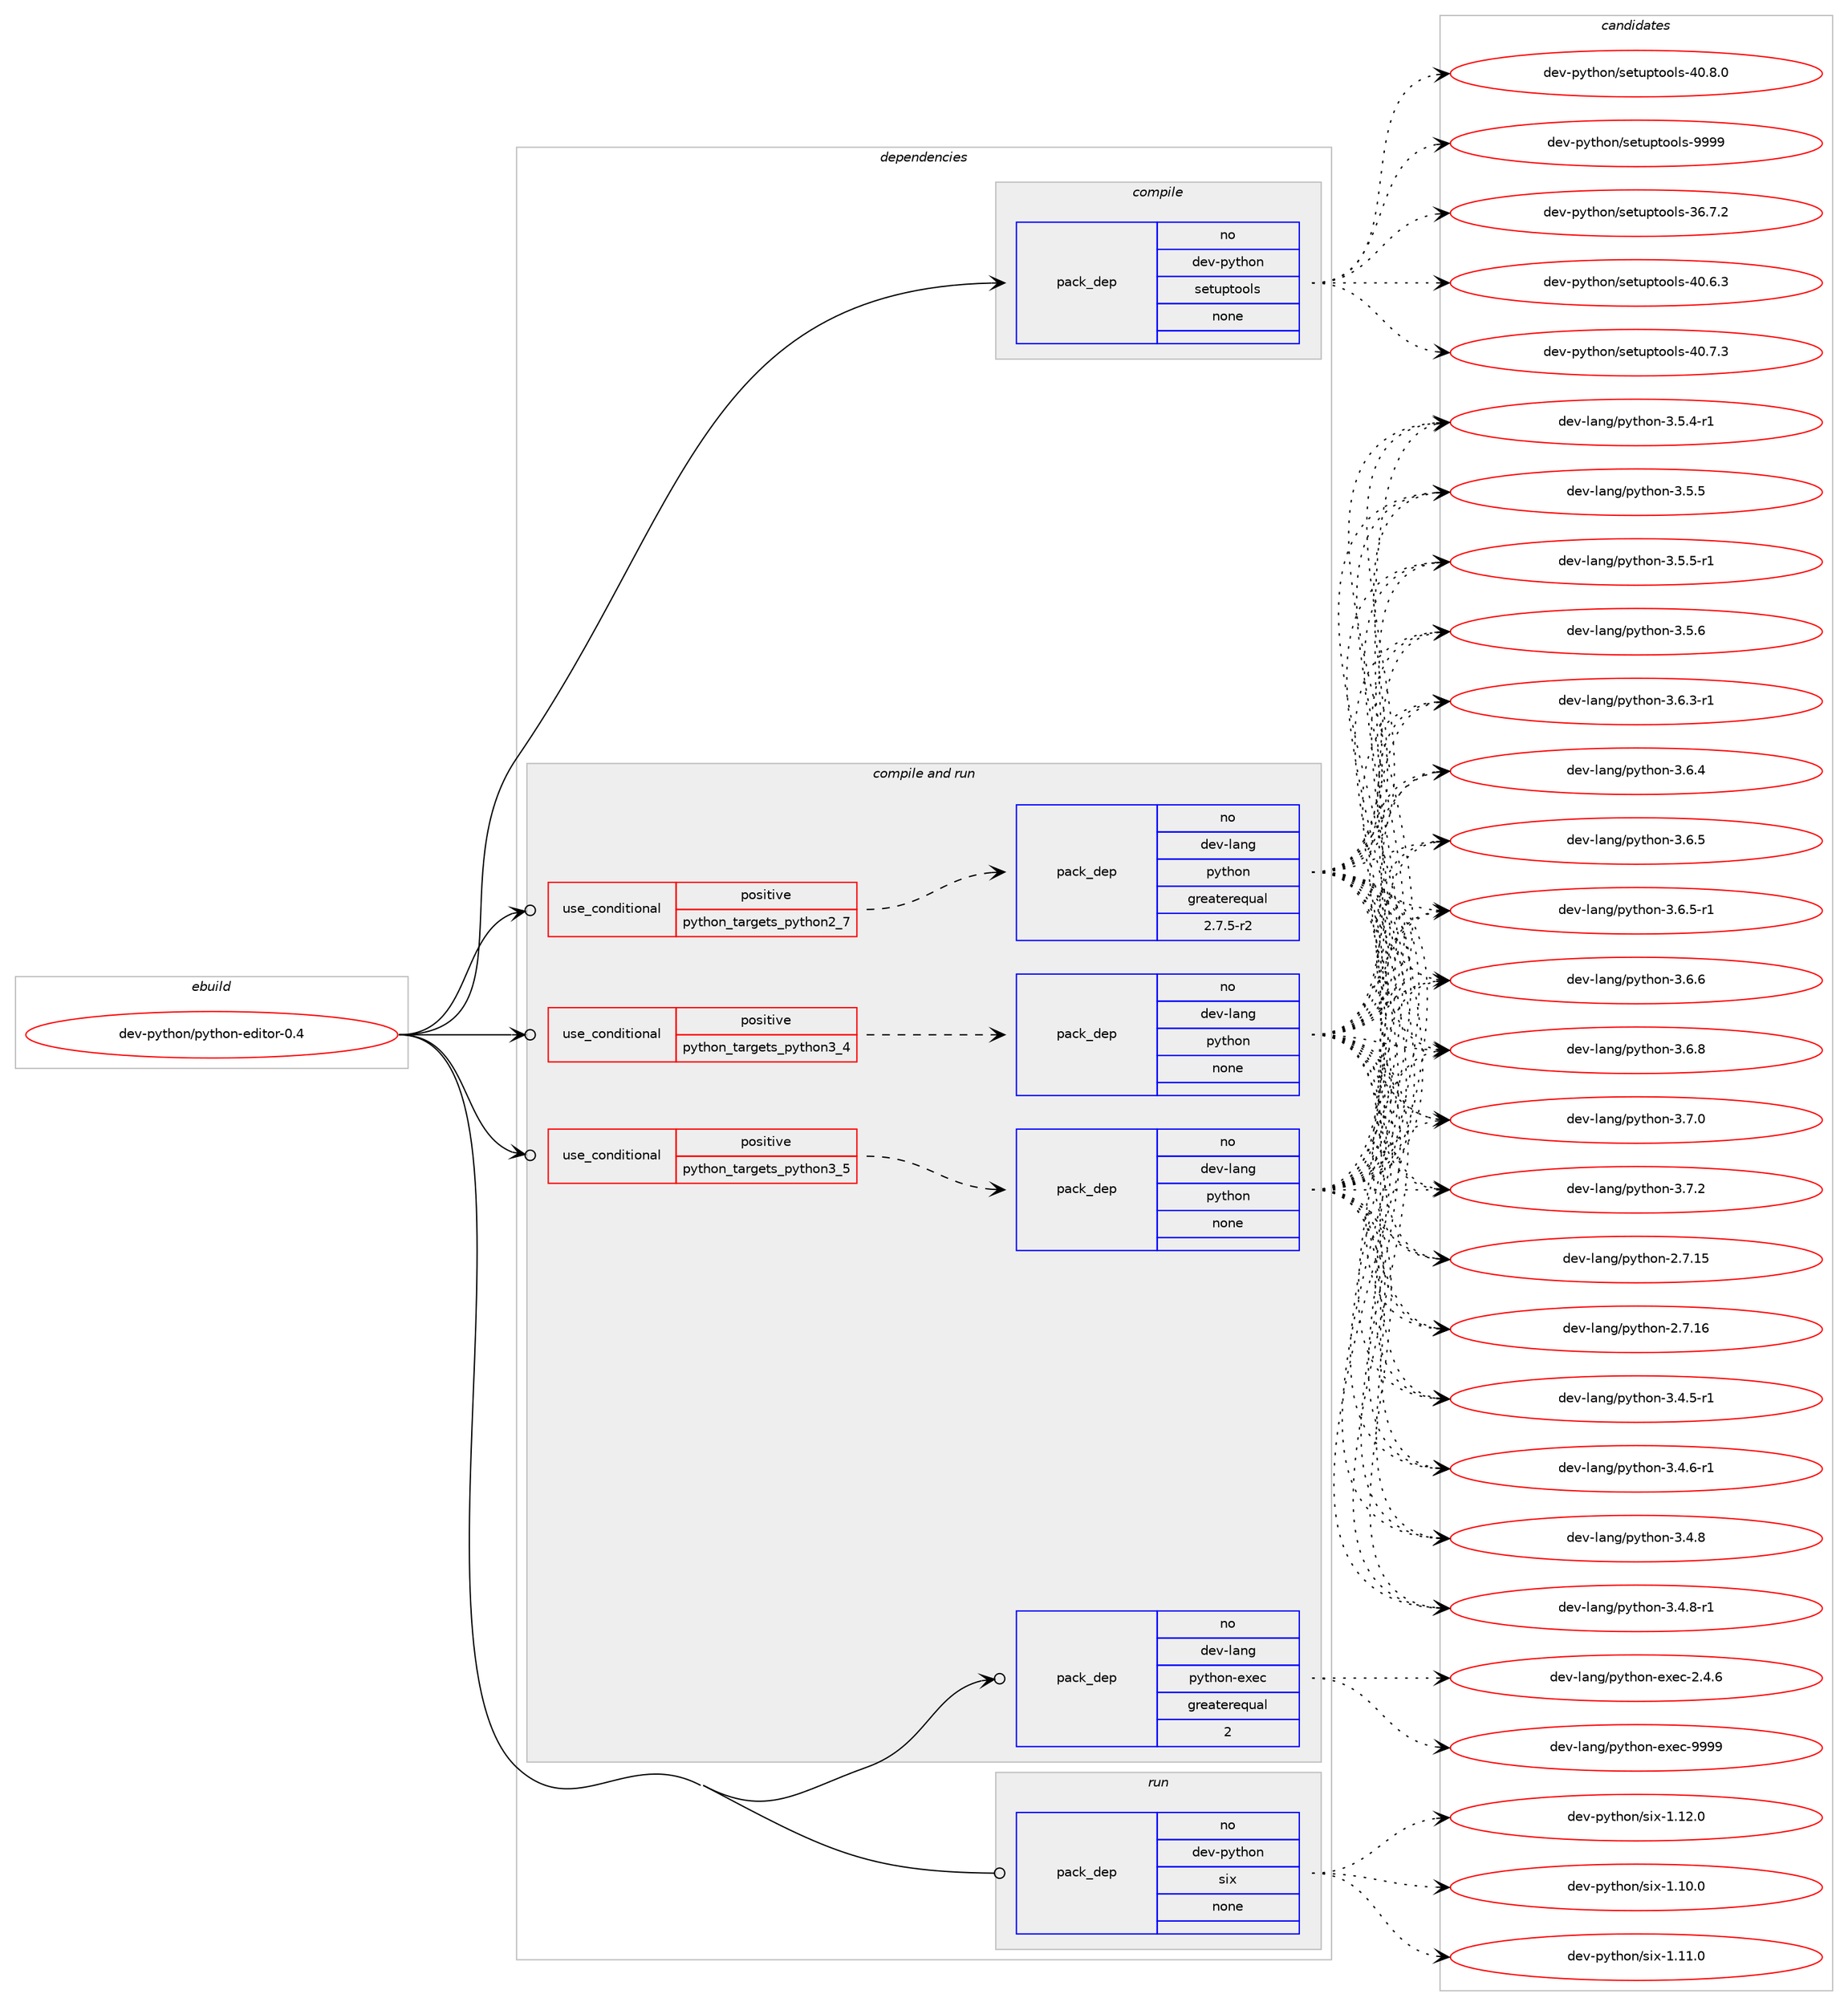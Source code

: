 digraph prolog {

# *************
# Graph options
# *************

newrank=true;
concentrate=true;
compound=true;
graph [rankdir=LR,fontname=Helvetica,fontsize=10,ranksep=1.5];#, ranksep=2.5, nodesep=0.2];
edge  [arrowhead=vee];
node  [fontname=Helvetica,fontsize=10];

# **********
# The ebuild
# **********

subgraph cluster_leftcol {
color=gray;
rank=same;
label=<<i>ebuild</i>>;
id [label="dev-python/python-editor-0.4", color=red, width=4, href="../dev-python/python-editor-0.4.svg"];
}

# ****************
# The dependencies
# ****************

subgraph cluster_midcol {
color=gray;
label=<<i>dependencies</i>>;
subgraph cluster_compile {
fillcolor="#eeeeee";
style=filled;
label=<<i>compile</i>>;
subgraph pack1028801 {
dependency1434741 [label=<<TABLE BORDER="0" CELLBORDER="1" CELLSPACING="0" CELLPADDING="4" WIDTH="220"><TR><TD ROWSPAN="6" CELLPADDING="30">pack_dep</TD></TR><TR><TD WIDTH="110">no</TD></TR><TR><TD>dev-python</TD></TR><TR><TD>setuptools</TD></TR><TR><TD>none</TD></TR><TR><TD></TD></TR></TABLE>>, shape=none, color=blue];
}
id:e -> dependency1434741:w [weight=20,style="solid",arrowhead="vee"];
}
subgraph cluster_compileandrun {
fillcolor="#eeeeee";
style=filled;
label=<<i>compile and run</i>>;
subgraph cond382587 {
dependency1434742 [label=<<TABLE BORDER="0" CELLBORDER="1" CELLSPACING="0" CELLPADDING="4"><TR><TD ROWSPAN="3" CELLPADDING="10">use_conditional</TD></TR><TR><TD>positive</TD></TR><TR><TD>python_targets_python2_7</TD></TR></TABLE>>, shape=none, color=red];
subgraph pack1028802 {
dependency1434743 [label=<<TABLE BORDER="0" CELLBORDER="1" CELLSPACING="0" CELLPADDING="4" WIDTH="220"><TR><TD ROWSPAN="6" CELLPADDING="30">pack_dep</TD></TR><TR><TD WIDTH="110">no</TD></TR><TR><TD>dev-lang</TD></TR><TR><TD>python</TD></TR><TR><TD>greaterequal</TD></TR><TR><TD>2.7.5-r2</TD></TR></TABLE>>, shape=none, color=blue];
}
dependency1434742:e -> dependency1434743:w [weight=20,style="dashed",arrowhead="vee"];
}
id:e -> dependency1434742:w [weight=20,style="solid",arrowhead="odotvee"];
subgraph cond382588 {
dependency1434744 [label=<<TABLE BORDER="0" CELLBORDER="1" CELLSPACING="0" CELLPADDING="4"><TR><TD ROWSPAN="3" CELLPADDING="10">use_conditional</TD></TR><TR><TD>positive</TD></TR><TR><TD>python_targets_python3_4</TD></TR></TABLE>>, shape=none, color=red];
subgraph pack1028803 {
dependency1434745 [label=<<TABLE BORDER="0" CELLBORDER="1" CELLSPACING="0" CELLPADDING="4" WIDTH="220"><TR><TD ROWSPAN="6" CELLPADDING="30">pack_dep</TD></TR><TR><TD WIDTH="110">no</TD></TR><TR><TD>dev-lang</TD></TR><TR><TD>python</TD></TR><TR><TD>none</TD></TR><TR><TD></TD></TR></TABLE>>, shape=none, color=blue];
}
dependency1434744:e -> dependency1434745:w [weight=20,style="dashed",arrowhead="vee"];
}
id:e -> dependency1434744:w [weight=20,style="solid",arrowhead="odotvee"];
subgraph cond382589 {
dependency1434746 [label=<<TABLE BORDER="0" CELLBORDER="1" CELLSPACING="0" CELLPADDING="4"><TR><TD ROWSPAN="3" CELLPADDING="10">use_conditional</TD></TR><TR><TD>positive</TD></TR><TR><TD>python_targets_python3_5</TD></TR></TABLE>>, shape=none, color=red];
subgraph pack1028804 {
dependency1434747 [label=<<TABLE BORDER="0" CELLBORDER="1" CELLSPACING="0" CELLPADDING="4" WIDTH="220"><TR><TD ROWSPAN="6" CELLPADDING="30">pack_dep</TD></TR><TR><TD WIDTH="110">no</TD></TR><TR><TD>dev-lang</TD></TR><TR><TD>python</TD></TR><TR><TD>none</TD></TR><TR><TD></TD></TR></TABLE>>, shape=none, color=blue];
}
dependency1434746:e -> dependency1434747:w [weight=20,style="dashed",arrowhead="vee"];
}
id:e -> dependency1434746:w [weight=20,style="solid",arrowhead="odotvee"];
subgraph pack1028805 {
dependency1434748 [label=<<TABLE BORDER="0" CELLBORDER="1" CELLSPACING="0" CELLPADDING="4" WIDTH="220"><TR><TD ROWSPAN="6" CELLPADDING="30">pack_dep</TD></TR><TR><TD WIDTH="110">no</TD></TR><TR><TD>dev-lang</TD></TR><TR><TD>python-exec</TD></TR><TR><TD>greaterequal</TD></TR><TR><TD>2</TD></TR></TABLE>>, shape=none, color=blue];
}
id:e -> dependency1434748:w [weight=20,style="solid",arrowhead="odotvee"];
}
subgraph cluster_run {
fillcolor="#eeeeee";
style=filled;
label=<<i>run</i>>;
subgraph pack1028806 {
dependency1434749 [label=<<TABLE BORDER="0" CELLBORDER="1" CELLSPACING="0" CELLPADDING="4" WIDTH="220"><TR><TD ROWSPAN="6" CELLPADDING="30">pack_dep</TD></TR><TR><TD WIDTH="110">no</TD></TR><TR><TD>dev-python</TD></TR><TR><TD>six</TD></TR><TR><TD>none</TD></TR><TR><TD></TD></TR></TABLE>>, shape=none, color=blue];
}
id:e -> dependency1434749:w [weight=20,style="solid",arrowhead="odot"];
}
}

# **************
# The candidates
# **************

subgraph cluster_choices {
rank=same;
color=gray;
label=<<i>candidates</i>>;

subgraph choice1028801 {
color=black;
nodesep=1;
choice100101118451121211161041111104711510111611711211611111110811545515446554650 [label="dev-python/setuptools-36.7.2", color=red, width=4,href="../dev-python/setuptools-36.7.2.svg"];
choice100101118451121211161041111104711510111611711211611111110811545524846544651 [label="dev-python/setuptools-40.6.3", color=red, width=4,href="../dev-python/setuptools-40.6.3.svg"];
choice100101118451121211161041111104711510111611711211611111110811545524846554651 [label="dev-python/setuptools-40.7.3", color=red, width=4,href="../dev-python/setuptools-40.7.3.svg"];
choice100101118451121211161041111104711510111611711211611111110811545524846564648 [label="dev-python/setuptools-40.8.0", color=red, width=4,href="../dev-python/setuptools-40.8.0.svg"];
choice10010111845112121116104111110471151011161171121161111111081154557575757 [label="dev-python/setuptools-9999", color=red, width=4,href="../dev-python/setuptools-9999.svg"];
dependency1434741:e -> choice100101118451121211161041111104711510111611711211611111110811545515446554650:w [style=dotted,weight="100"];
dependency1434741:e -> choice100101118451121211161041111104711510111611711211611111110811545524846544651:w [style=dotted,weight="100"];
dependency1434741:e -> choice100101118451121211161041111104711510111611711211611111110811545524846554651:w [style=dotted,weight="100"];
dependency1434741:e -> choice100101118451121211161041111104711510111611711211611111110811545524846564648:w [style=dotted,weight="100"];
dependency1434741:e -> choice10010111845112121116104111110471151011161171121161111111081154557575757:w [style=dotted,weight="100"];
}
subgraph choice1028802 {
color=black;
nodesep=1;
choice10010111845108971101034711212111610411111045504655464953 [label="dev-lang/python-2.7.15", color=red, width=4,href="../dev-lang/python-2.7.15.svg"];
choice10010111845108971101034711212111610411111045504655464954 [label="dev-lang/python-2.7.16", color=red, width=4,href="../dev-lang/python-2.7.16.svg"];
choice1001011184510897110103471121211161041111104551465246534511449 [label="dev-lang/python-3.4.5-r1", color=red, width=4,href="../dev-lang/python-3.4.5-r1.svg"];
choice1001011184510897110103471121211161041111104551465246544511449 [label="dev-lang/python-3.4.6-r1", color=red, width=4,href="../dev-lang/python-3.4.6-r1.svg"];
choice100101118451089711010347112121116104111110455146524656 [label="dev-lang/python-3.4.8", color=red, width=4,href="../dev-lang/python-3.4.8.svg"];
choice1001011184510897110103471121211161041111104551465246564511449 [label="dev-lang/python-3.4.8-r1", color=red, width=4,href="../dev-lang/python-3.4.8-r1.svg"];
choice1001011184510897110103471121211161041111104551465346524511449 [label="dev-lang/python-3.5.4-r1", color=red, width=4,href="../dev-lang/python-3.5.4-r1.svg"];
choice100101118451089711010347112121116104111110455146534653 [label="dev-lang/python-3.5.5", color=red, width=4,href="../dev-lang/python-3.5.5.svg"];
choice1001011184510897110103471121211161041111104551465346534511449 [label="dev-lang/python-3.5.5-r1", color=red, width=4,href="../dev-lang/python-3.5.5-r1.svg"];
choice100101118451089711010347112121116104111110455146534654 [label="dev-lang/python-3.5.6", color=red, width=4,href="../dev-lang/python-3.5.6.svg"];
choice1001011184510897110103471121211161041111104551465446514511449 [label="dev-lang/python-3.6.3-r1", color=red, width=4,href="../dev-lang/python-3.6.3-r1.svg"];
choice100101118451089711010347112121116104111110455146544652 [label="dev-lang/python-3.6.4", color=red, width=4,href="../dev-lang/python-3.6.4.svg"];
choice100101118451089711010347112121116104111110455146544653 [label="dev-lang/python-3.6.5", color=red, width=4,href="../dev-lang/python-3.6.5.svg"];
choice1001011184510897110103471121211161041111104551465446534511449 [label="dev-lang/python-3.6.5-r1", color=red, width=4,href="../dev-lang/python-3.6.5-r1.svg"];
choice100101118451089711010347112121116104111110455146544654 [label="dev-lang/python-3.6.6", color=red, width=4,href="../dev-lang/python-3.6.6.svg"];
choice100101118451089711010347112121116104111110455146544656 [label="dev-lang/python-3.6.8", color=red, width=4,href="../dev-lang/python-3.6.8.svg"];
choice100101118451089711010347112121116104111110455146554648 [label="dev-lang/python-3.7.0", color=red, width=4,href="../dev-lang/python-3.7.0.svg"];
choice100101118451089711010347112121116104111110455146554650 [label="dev-lang/python-3.7.2", color=red, width=4,href="../dev-lang/python-3.7.2.svg"];
dependency1434743:e -> choice10010111845108971101034711212111610411111045504655464953:w [style=dotted,weight="100"];
dependency1434743:e -> choice10010111845108971101034711212111610411111045504655464954:w [style=dotted,weight="100"];
dependency1434743:e -> choice1001011184510897110103471121211161041111104551465246534511449:w [style=dotted,weight="100"];
dependency1434743:e -> choice1001011184510897110103471121211161041111104551465246544511449:w [style=dotted,weight="100"];
dependency1434743:e -> choice100101118451089711010347112121116104111110455146524656:w [style=dotted,weight="100"];
dependency1434743:e -> choice1001011184510897110103471121211161041111104551465246564511449:w [style=dotted,weight="100"];
dependency1434743:e -> choice1001011184510897110103471121211161041111104551465346524511449:w [style=dotted,weight="100"];
dependency1434743:e -> choice100101118451089711010347112121116104111110455146534653:w [style=dotted,weight="100"];
dependency1434743:e -> choice1001011184510897110103471121211161041111104551465346534511449:w [style=dotted,weight="100"];
dependency1434743:e -> choice100101118451089711010347112121116104111110455146534654:w [style=dotted,weight="100"];
dependency1434743:e -> choice1001011184510897110103471121211161041111104551465446514511449:w [style=dotted,weight="100"];
dependency1434743:e -> choice100101118451089711010347112121116104111110455146544652:w [style=dotted,weight="100"];
dependency1434743:e -> choice100101118451089711010347112121116104111110455146544653:w [style=dotted,weight="100"];
dependency1434743:e -> choice1001011184510897110103471121211161041111104551465446534511449:w [style=dotted,weight="100"];
dependency1434743:e -> choice100101118451089711010347112121116104111110455146544654:w [style=dotted,weight="100"];
dependency1434743:e -> choice100101118451089711010347112121116104111110455146544656:w [style=dotted,weight="100"];
dependency1434743:e -> choice100101118451089711010347112121116104111110455146554648:w [style=dotted,weight="100"];
dependency1434743:e -> choice100101118451089711010347112121116104111110455146554650:w [style=dotted,weight="100"];
}
subgraph choice1028803 {
color=black;
nodesep=1;
choice10010111845108971101034711212111610411111045504655464953 [label="dev-lang/python-2.7.15", color=red, width=4,href="../dev-lang/python-2.7.15.svg"];
choice10010111845108971101034711212111610411111045504655464954 [label="dev-lang/python-2.7.16", color=red, width=4,href="../dev-lang/python-2.7.16.svg"];
choice1001011184510897110103471121211161041111104551465246534511449 [label="dev-lang/python-3.4.5-r1", color=red, width=4,href="../dev-lang/python-3.4.5-r1.svg"];
choice1001011184510897110103471121211161041111104551465246544511449 [label="dev-lang/python-3.4.6-r1", color=red, width=4,href="../dev-lang/python-3.4.6-r1.svg"];
choice100101118451089711010347112121116104111110455146524656 [label="dev-lang/python-3.4.8", color=red, width=4,href="../dev-lang/python-3.4.8.svg"];
choice1001011184510897110103471121211161041111104551465246564511449 [label="dev-lang/python-3.4.8-r1", color=red, width=4,href="../dev-lang/python-3.4.8-r1.svg"];
choice1001011184510897110103471121211161041111104551465346524511449 [label="dev-lang/python-3.5.4-r1", color=red, width=4,href="../dev-lang/python-3.5.4-r1.svg"];
choice100101118451089711010347112121116104111110455146534653 [label="dev-lang/python-3.5.5", color=red, width=4,href="../dev-lang/python-3.5.5.svg"];
choice1001011184510897110103471121211161041111104551465346534511449 [label="dev-lang/python-3.5.5-r1", color=red, width=4,href="../dev-lang/python-3.5.5-r1.svg"];
choice100101118451089711010347112121116104111110455146534654 [label="dev-lang/python-3.5.6", color=red, width=4,href="../dev-lang/python-3.5.6.svg"];
choice1001011184510897110103471121211161041111104551465446514511449 [label="dev-lang/python-3.6.3-r1", color=red, width=4,href="../dev-lang/python-3.6.3-r1.svg"];
choice100101118451089711010347112121116104111110455146544652 [label="dev-lang/python-3.6.4", color=red, width=4,href="../dev-lang/python-3.6.4.svg"];
choice100101118451089711010347112121116104111110455146544653 [label="dev-lang/python-3.6.5", color=red, width=4,href="../dev-lang/python-3.6.5.svg"];
choice1001011184510897110103471121211161041111104551465446534511449 [label="dev-lang/python-3.6.5-r1", color=red, width=4,href="../dev-lang/python-3.6.5-r1.svg"];
choice100101118451089711010347112121116104111110455146544654 [label="dev-lang/python-3.6.6", color=red, width=4,href="../dev-lang/python-3.6.6.svg"];
choice100101118451089711010347112121116104111110455146544656 [label="dev-lang/python-3.6.8", color=red, width=4,href="../dev-lang/python-3.6.8.svg"];
choice100101118451089711010347112121116104111110455146554648 [label="dev-lang/python-3.7.0", color=red, width=4,href="../dev-lang/python-3.7.0.svg"];
choice100101118451089711010347112121116104111110455146554650 [label="dev-lang/python-3.7.2", color=red, width=4,href="../dev-lang/python-3.7.2.svg"];
dependency1434745:e -> choice10010111845108971101034711212111610411111045504655464953:w [style=dotted,weight="100"];
dependency1434745:e -> choice10010111845108971101034711212111610411111045504655464954:w [style=dotted,weight="100"];
dependency1434745:e -> choice1001011184510897110103471121211161041111104551465246534511449:w [style=dotted,weight="100"];
dependency1434745:e -> choice1001011184510897110103471121211161041111104551465246544511449:w [style=dotted,weight="100"];
dependency1434745:e -> choice100101118451089711010347112121116104111110455146524656:w [style=dotted,weight="100"];
dependency1434745:e -> choice1001011184510897110103471121211161041111104551465246564511449:w [style=dotted,weight="100"];
dependency1434745:e -> choice1001011184510897110103471121211161041111104551465346524511449:w [style=dotted,weight="100"];
dependency1434745:e -> choice100101118451089711010347112121116104111110455146534653:w [style=dotted,weight="100"];
dependency1434745:e -> choice1001011184510897110103471121211161041111104551465346534511449:w [style=dotted,weight="100"];
dependency1434745:e -> choice100101118451089711010347112121116104111110455146534654:w [style=dotted,weight="100"];
dependency1434745:e -> choice1001011184510897110103471121211161041111104551465446514511449:w [style=dotted,weight="100"];
dependency1434745:e -> choice100101118451089711010347112121116104111110455146544652:w [style=dotted,weight="100"];
dependency1434745:e -> choice100101118451089711010347112121116104111110455146544653:w [style=dotted,weight="100"];
dependency1434745:e -> choice1001011184510897110103471121211161041111104551465446534511449:w [style=dotted,weight="100"];
dependency1434745:e -> choice100101118451089711010347112121116104111110455146544654:w [style=dotted,weight="100"];
dependency1434745:e -> choice100101118451089711010347112121116104111110455146544656:w [style=dotted,weight="100"];
dependency1434745:e -> choice100101118451089711010347112121116104111110455146554648:w [style=dotted,weight="100"];
dependency1434745:e -> choice100101118451089711010347112121116104111110455146554650:w [style=dotted,weight="100"];
}
subgraph choice1028804 {
color=black;
nodesep=1;
choice10010111845108971101034711212111610411111045504655464953 [label="dev-lang/python-2.7.15", color=red, width=4,href="../dev-lang/python-2.7.15.svg"];
choice10010111845108971101034711212111610411111045504655464954 [label="dev-lang/python-2.7.16", color=red, width=4,href="../dev-lang/python-2.7.16.svg"];
choice1001011184510897110103471121211161041111104551465246534511449 [label="dev-lang/python-3.4.5-r1", color=red, width=4,href="../dev-lang/python-3.4.5-r1.svg"];
choice1001011184510897110103471121211161041111104551465246544511449 [label="dev-lang/python-3.4.6-r1", color=red, width=4,href="../dev-lang/python-3.4.6-r1.svg"];
choice100101118451089711010347112121116104111110455146524656 [label="dev-lang/python-3.4.8", color=red, width=4,href="../dev-lang/python-3.4.8.svg"];
choice1001011184510897110103471121211161041111104551465246564511449 [label="dev-lang/python-3.4.8-r1", color=red, width=4,href="../dev-lang/python-3.4.8-r1.svg"];
choice1001011184510897110103471121211161041111104551465346524511449 [label="dev-lang/python-3.5.4-r1", color=red, width=4,href="../dev-lang/python-3.5.4-r1.svg"];
choice100101118451089711010347112121116104111110455146534653 [label="dev-lang/python-3.5.5", color=red, width=4,href="../dev-lang/python-3.5.5.svg"];
choice1001011184510897110103471121211161041111104551465346534511449 [label="dev-lang/python-3.5.5-r1", color=red, width=4,href="../dev-lang/python-3.5.5-r1.svg"];
choice100101118451089711010347112121116104111110455146534654 [label="dev-lang/python-3.5.6", color=red, width=4,href="../dev-lang/python-3.5.6.svg"];
choice1001011184510897110103471121211161041111104551465446514511449 [label="dev-lang/python-3.6.3-r1", color=red, width=4,href="../dev-lang/python-3.6.3-r1.svg"];
choice100101118451089711010347112121116104111110455146544652 [label="dev-lang/python-3.6.4", color=red, width=4,href="../dev-lang/python-3.6.4.svg"];
choice100101118451089711010347112121116104111110455146544653 [label="dev-lang/python-3.6.5", color=red, width=4,href="../dev-lang/python-3.6.5.svg"];
choice1001011184510897110103471121211161041111104551465446534511449 [label="dev-lang/python-3.6.5-r1", color=red, width=4,href="../dev-lang/python-3.6.5-r1.svg"];
choice100101118451089711010347112121116104111110455146544654 [label="dev-lang/python-3.6.6", color=red, width=4,href="../dev-lang/python-3.6.6.svg"];
choice100101118451089711010347112121116104111110455146544656 [label="dev-lang/python-3.6.8", color=red, width=4,href="../dev-lang/python-3.6.8.svg"];
choice100101118451089711010347112121116104111110455146554648 [label="dev-lang/python-3.7.0", color=red, width=4,href="../dev-lang/python-3.7.0.svg"];
choice100101118451089711010347112121116104111110455146554650 [label="dev-lang/python-3.7.2", color=red, width=4,href="../dev-lang/python-3.7.2.svg"];
dependency1434747:e -> choice10010111845108971101034711212111610411111045504655464953:w [style=dotted,weight="100"];
dependency1434747:e -> choice10010111845108971101034711212111610411111045504655464954:w [style=dotted,weight="100"];
dependency1434747:e -> choice1001011184510897110103471121211161041111104551465246534511449:w [style=dotted,weight="100"];
dependency1434747:e -> choice1001011184510897110103471121211161041111104551465246544511449:w [style=dotted,weight="100"];
dependency1434747:e -> choice100101118451089711010347112121116104111110455146524656:w [style=dotted,weight="100"];
dependency1434747:e -> choice1001011184510897110103471121211161041111104551465246564511449:w [style=dotted,weight="100"];
dependency1434747:e -> choice1001011184510897110103471121211161041111104551465346524511449:w [style=dotted,weight="100"];
dependency1434747:e -> choice100101118451089711010347112121116104111110455146534653:w [style=dotted,weight="100"];
dependency1434747:e -> choice1001011184510897110103471121211161041111104551465346534511449:w [style=dotted,weight="100"];
dependency1434747:e -> choice100101118451089711010347112121116104111110455146534654:w [style=dotted,weight="100"];
dependency1434747:e -> choice1001011184510897110103471121211161041111104551465446514511449:w [style=dotted,weight="100"];
dependency1434747:e -> choice100101118451089711010347112121116104111110455146544652:w [style=dotted,weight="100"];
dependency1434747:e -> choice100101118451089711010347112121116104111110455146544653:w [style=dotted,weight="100"];
dependency1434747:e -> choice1001011184510897110103471121211161041111104551465446534511449:w [style=dotted,weight="100"];
dependency1434747:e -> choice100101118451089711010347112121116104111110455146544654:w [style=dotted,weight="100"];
dependency1434747:e -> choice100101118451089711010347112121116104111110455146544656:w [style=dotted,weight="100"];
dependency1434747:e -> choice100101118451089711010347112121116104111110455146554648:w [style=dotted,weight="100"];
dependency1434747:e -> choice100101118451089711010347112121116104111110455146554650:w [style=dotted,weight="100"];
}
subgraph choice1028805 {
color=black;
nodesep=1;
choice1001011184510897110103471121211161041111104510112010199455046524654 [label="dev-lang/python-exec-2.4.6", color=red, width=4,href="../dev-lang/python-exec-2.4.6.svg"];
choice10010111845108971101034711212111610411111045101120101994557575757 [label="dev-lang/python-exec-9999", color=red, width=4,href="../dev-lang/python-exec-9999.svg"];
dependency1434748:e -> choice1001011184510897110103471121211161041111104510112010199455046524654:w [style=dotted,weight="100"];
dependency1434748:e -> choice10010111845108971101034711212111610411111045101120101994557575757:w [style=dotted,weight="100"];
}
subgraph choice1028806 {
color=black;
nodesep=1;
choice100101118451121211161041111104711510512045494649484648 [label="dev-python/six-1.10.0", color=red, width=4,href="../dev-python/six-1.10.0.svg"];
choice100101118451121211161041111104711510512045494649494648 [label="dev-python/six-1.11.0", color=red, width=4,href="../dev-python/six-1.11.0.svg"];
choice100101118451121211161041111104711510512045494649504648 [label="dev-python/six-1.12.0", color=red, width=4,href="../dev-python/six-1.12.0.svg"];
dependency1434749:e -> choice100101118451121211161041111104711510512045494649484648:w [style=dotted,weight="100"];
dependency1434749:e -> choice100101118451121211161041111104711510512045494649494648:w [style=dotted,weight="100"];
dependency1434749:e -> choice100101118451121211161041111104711510512045494649504648:w [style=dotted,weight="100"];
}
}

}
